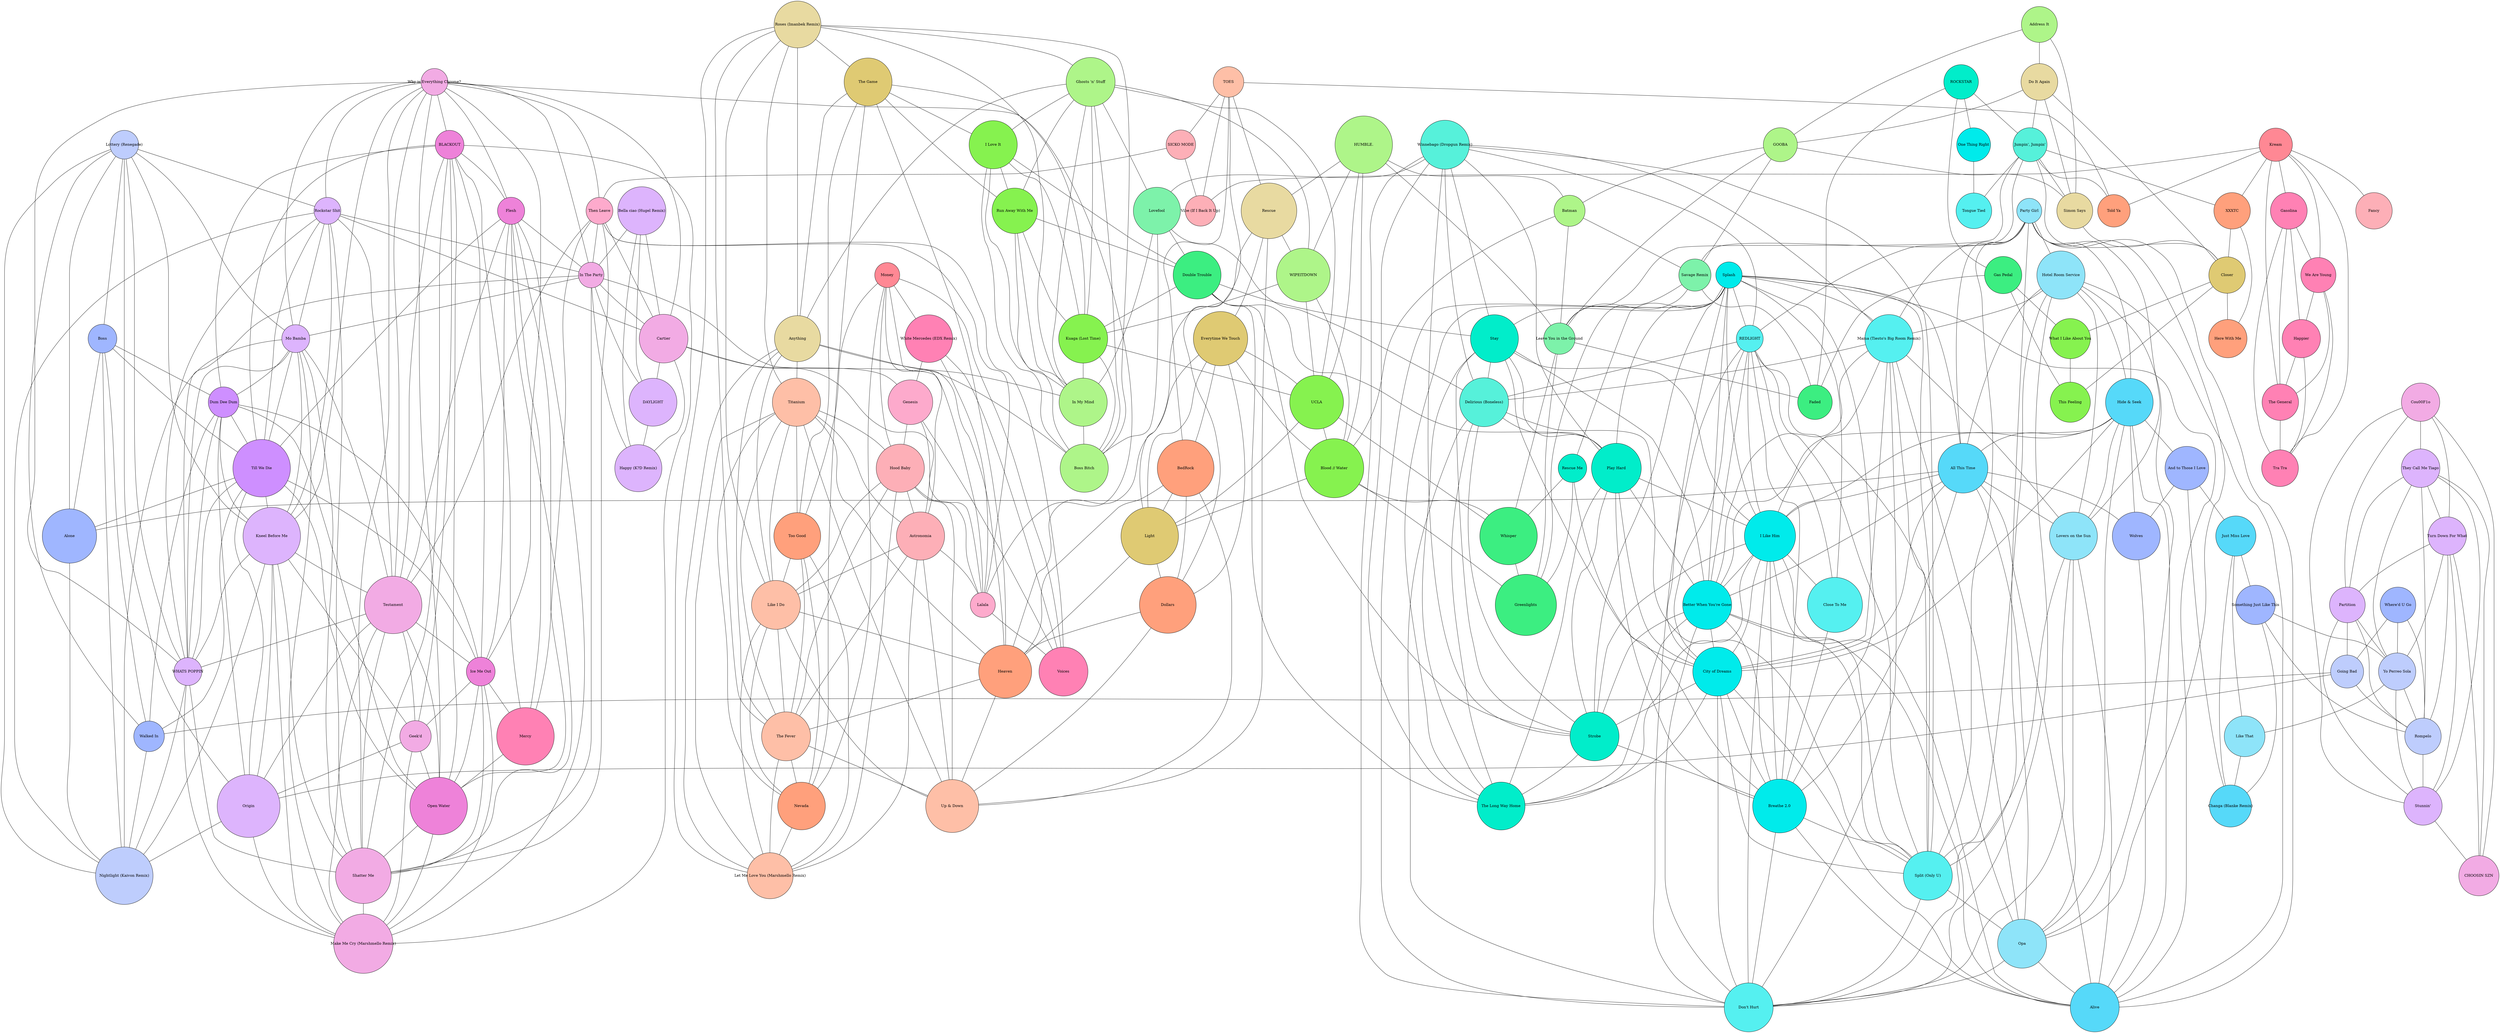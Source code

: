 strict graph {
  node [style=filled,shape=circle,fixedsize=true]
  "Bella ciao (Hugel Remix)" [fillcolor="#DDB4FD",width=2.52];
  "ROCKSTAR" [fillcolor="#01EDCA",width=1.8];
  "Party Girl" [fillcolor="#8EE4F9",width=1.3];
  "Splash" [fillcolor="#00EBEB",width=1.3800000000000001];
  "Roses (Imanbek Remix)" [fillcolor="#E8DAA1",width=2.44];
  "Why is Everything Chrome?" [fillcolor="#F2ABE4",width=1.4000000000000001];
  "BLACKOUT" [fillcolor="#EE82D9",width=1.5];
  "Address It" [fillcolor="#AEF589",width=1.8800000000000001];
  "Gas Pedal" [fillcolor="#3CEE81",width=1.94];
  "Lottery (Renegade)" [fillcolor="#BECDFD",width=1.5];
  "Rockstar Shit" [fillcolor="#DDB4FD",width=1.4000000000000001];
  "Co\u00F1o" [fillcolor="#F2ABE4",width=2.0];
  "TOES" [fillcolor="#FEBFA7",width=1.6];
  "Flesh" [fillcolor="#EE82D9",width=1.42];
  "Do It Again" [fillcolor="#E8DAA1",width=1.92];
  "Kream" [fillcolor="#FF8894",width=1.74];
  "SICKO MODE" [fillcolor="#FDAFB7",width=1.54];
  "They Call Me Tiago" [fillcolor="#DDB4FD",width=2.02];
  "GOOBA" [fillcolor="#AEF589",width=1.78];
  "Then Leave" [fillcolor="#FDAACC",width=1.4000000000000001];
  "Boss" [fillcolor="#9FB6FF",width=1.5];
  "Hotel Room Service" [fillcolor="#8EE4F9",width=2.52];
  "In The Party" [fillcolor="#F2ABE4",width=1.34];
  "Where'd U Go" [fillcolor="#9FB6FF",width=1.86];
  "Hide & Seek" [fillcolor="#56D9F9",width=2.48];
  "Winnebago (Dropgun Remix)" [fillcolor="#56F1DA",width=2.56];
  "HUMBLE." [fillcolor="#AEF589",width=3.0];
  "Mo Bamba" [fillcolor="#DDB4FD",width=1.46];
  "Money" [fillcolor="#FF8894",width=1.3];
  "Jumpin', Jumpin'" [fillcolor="#DFCA73",width=1.78];
  "Ghosts 'n' Stuff" [fillcolor="#AEF589",width=2.56];
  "Rescue" [fillcolor="#E8DAA1",width=2.9];
  "REDLIGHT" [fillcolor="#55F0F0",width=1.4000000000000001];
  "Dum Dee Dum" [fillcolor="#CE8FFF",width=1.6];
  "Till We Die" [fillcolor="#CE8FFF",width=3.0];
  "Kneel Before Me" [fillcolor="#DDB4FD",width=3.0];
  "Told Ya" [fillcolor="#FFA07C",width=1.7];
  "XXXTC" [fillcolor="#FFA07C",width=1.9000000000000001];
  "The Game" [fillcolor="#DFCA73",width=2.5];
  "Rescue Me" [fillcolor="#01EDCA",width=1.48];
  "Testament" [fillcolor="#F2ABE4",width=3.0];
  "I Love It" [fillcolor="#86F24F",width=2.52];
  "Gasolina" [fillcolor="#FF81B4",width=1.92];
  "And to Those I Love" [fillcolor="#9FB6FF",width=2.2800000000000002];
  "Cartier" [fillcolor="#F2ABE4",width=2.54];
  "Simon Says" [fillcolor="#E8DAA1",width=1.8800000000000001];
  "Anything" [fillcolor="#E8DAA1",width=2.4];
  "Titanium" [fillcolor="#FEBFA7",width=2.52];
  "Turn Down For What" [fillcolor="#DDB4FD",width=2.0];
  "Mama (Tiesto's Big Room Remix)" [fillcolor="#55F0F0",width=2.52];
  "White Mercedes (EDX Remix)" [fillcolor="#FF81B4",width=2.48];
  "Too Good" [fillcolor="#FFA07C",width=2.44];
  "Lovefool" [fillcolor="#7DF2AA",width=2.46];
  "Just Miss Love" [fillcolor="#56D9F9",width=2.1];
  "All This Time" [fillcolor="#56D9F9",width=2.6];
  "Genesis" [fillcolor="#FDAACC",width=2.34];
  "Run Away With Me" [fillcolor="#86F24F",width=2.38];
  "Double Trouble" [fillcolor="#3CEE81",width=2.5];
  "Stay" [fillcolor="#01EDCA",width=2.5];
  "Batman" [fillcolor="#AEF589",width=1.62];
  "Hood Baby" [fillcolor="#FDAFB7",width=2.52];
  "WIPEITDOWN" [fillcolor="#AEF589",width=2.8000000000000003];
  "Wolves" [fillcolor="#9FB6FF",width=2.5];
  "We Are Young" [fillcolor="#FF81B4",width=1.84];
  "Jumpin', Jumpin'" [fillcolor="#56F1DA",width=1.78];
  "Happier" [fillcolor="#FF81B4",width=2.0];
  "One Thing Right" [fillcolor="#00EBEB",width=1.76];
  "Delirious (Boneless)" [fillcolor="#56F1DA",width=2.56];
  "Everytime We Touch" [fillcolor="#DFCA73",width=2.84];
  "BedRock" [fillcolor="#FFA07C",width=2.96];
  "Closer" [fillcolor="#DFCA73",width=1.9000000000000001];
  "Play Hard" [fillcolor="#01EDCA",width=2.6];
  "Kuaga (Lost Time)" [fillcolor="#86F24F",width=2.56];
  "Something Just Like This" [fillcolor="#9FB6FF",width=2.06];
  "The General" [fillcolor="#FF81B4",width=1.9000000000000001];
  "Partition" [fillcolor="#DDB4FD",width=1.86];
  "UCLA" [fillcolor="#86F24F",width=2.8000000000000003];
  "Astronomia" [fillcolor="#FDAFB7",width=2.52];
  "Going Bad" [fillcolor="#BECDFD",width=1.72];
  "I Like Him" [fillcolor="#00EBEB",width=2.66];
  "Yo Perreo Sola" [fillcolor="#BECDFD",width=1.94];
  "Lalala" [fillcolor="#FDAACC",width=1.3];
  "Rompelo" [fillcolor="#BECDFD",width=1.9000000000000001];
  "Walked In" [fillcolor="#9FB6FF",width=1.6];
  "Tra Tra" [fillcolor="#FF81B4",width=1.92];
  "Ice Me Out" [fillcolor="#EE82D9",width=1.5];
  "Savage Remix" [fillcolor="#7DF2AA",width=1.68];
  "Vibe (If I Back It Up)" [fillcolor="#FDAFB7",width=1.6];
  "Stunnin'" [fillcolor="#DDB4FD",width=2.0];
  "Like That" [fillcolor="#8EE4F9",width=2.12];
  "Geek'd" [fillcolor="#F2ABE4",width=1.6400000000000001];
  "CHOOSIN SZN" [fillcolor="#F2ABE4",width=2.1];
  "WHATS POPPIN" [fillcolor="#DDB4FD",width=1.46];
  "DAYLIGHT" [fillcolor="#DDB4FD",width=2.5];
  "Better When You're Gone" [fillcolor="#00EBEB",width=2.56];
  "City of Dreams" [fillcolor="#00EBEB",width=2.56];
  "In My Mind" [fillcolor="#AEF589",width=2.52];
  "Like I Do" [fillcolor="#FEBFA7",width=2.56];
  "Blood // Water" [fillcolor="#86F24F",width=3.08];
  "Leave You in the Ground" [fillcolor="#7DF2AA",width=1.6400000000000001];
  "Fancy" [fillcolor="#FDAFB7",width=1.9000000000000001];
  "Boss Bitch" [fillcolor="#AEF589",width=2.52];
  "Alone" [fillcolor="#9FB6FF",width=2.84];
  "Light" [fillcolor="#DFCA73",width=3.0];
  "Strobe" [fillcolor="#01EDCA",width=2.56];
  "Dollars" [fillcolor="#FFA07C",width=2.96];
  "Here With Me" [fillcolor="#FFA07C",width=2.0];
  "Voices" [fillcolor="#FF81B4",width=2.56];
  "Heaven" [fillcolor="#FFA07C",width=2.7600000000000002];
  "Faded" [fillcolor="#3CEE81",width=1.8];
  "Lovers on the Sun" [fillcolor="#8EE4F9",width=2.5];
  "The Fever" [fillcolor="#FEBFA7",width=2.56];
  "The Long Way Home" [fillcolor="#01EDCA",width=2.5];
  "Changa (Blanke Remix)" [fillcolor="#56D9F9",width=2.2];
  "What I Like About You" [fillcolor="#86F24F",width=2.1];
  "This Feeling" [fillcolor="#86F24F",width=2.1];
  "Close To Me" [fillcolor="#55F0F0",width=2.88];
  "Origin" [fillcolor="#DDB4FD",width=3.2800000000000002];
  "Breathe 2.0" [fillcolor="#00EBEB",width=2.8000000000000003];
  "Tongue Tied" [fillcolor="#55F0F0",width=1.86];
  "Mercy" [fillcolor="#FF81B4",width=3.0];
  "Split (Only U)" [fillcolor="#55F0F0",width=2.56];
  "Nevada" [fillcolor="#FFA07C",width=2.48];
  "Nightlight (Kaivon Remix)" [fillcolor="#BECDFD",width=3.0];
  "Open Water" [fillcolor="#EE82D9",width=3.0];
  "Opa" [fillcolor="#8EE4F9",width=2.56];
  "Don't Hurt" [fillcolor="#55F0F0",width=2.56];
  "Whisper" [fillcolor="#3CEE81",width=3.0];
  "Shatter Me" [fillcolor="#F2ABE4",width=2.9];
  "Let Me Love You (Marshmello Remix)" [fillcolor="#FEBFA7",width=2.4];
  "Greenlights" [fillcolor="#3CEE81",width=3.2];
  "Alive" [fillcolor="#56D9F9",width=2.56];
  "Happy (K?D Remix)" [fillcolor="#DDB4FD",width=2.46];
  "Make Me Cry (Marshmello Remix)" [fillcolor="#F2ABE4",width=3.1];
  "Up & Down" [fillcolor="#FEBFA7",width=2.7600000000000002];
  "Bella ciao (Hugel Remix)" -- { "In The Party" "Cartier" "DAYLIGHT" "Happy (K?D Remix)" };
  "ROCKSTAR" -- { "Gas Pedal" "Jumpin', Jumpin'" "One Thing Right" "Faded" };
  "Party Girl" -- { "Hotel Room Service" "Hide & Seek" "REDLIGHT" "Mama (Tiesto's Big Room Remix)" "All This Time" "Lovers on the Sun" "Split (Only U)" "Opa" "Don't Hurt" "Alive" };
  "Splash" -- { "REDLIGHT" "Rescue Me" "Mama (Tiesto's Big Room Remix)" "All This Time" "Stay" "Play Hard" "I Like Him" "Better When You're Gone" "City of Dreams" "Strobe" "The Long Way Home" "Close To Me" "Breathe 2.0" "Split (Only U)" "Don't Hurt" "Alive" };
  "Roses (Imanbek Remix)" -- { "Ghosts 'n' Stuff" "The Game" "Anything" "Titanium" "In My Mind" "Like I Do" "Boss Bitch" "The Fever" "Let Me Love You (Marshmello Remix)" };
  "Why is Everything Chrome?" -- { "BLACKOUT" "Rockstar Shit" "Flesh" "Then Leave" "In The Party" "Mo Bamba" "Kneel Before Me" "Testament" "Cartier" "Lalala" "Ice Me Out" "WHATS POPPIN" "Open Water" "Shatter Me" };
  "BLACKOUT" -- { "Why is Everything Chrome?" "Flesh" "Dum Dee Dum" "Till We Die" "Testament" "Ice Me Out" "Geek'd" "Mercy" "Open Water" "Shatter Me" "Make Me Cry (Marshmello Remix)" };
  "Address It" -- { "Do It Again" "GOOBA" "Simon Says" };
  "Gas Pedal" -- { "ROCKSTAR" "Faded" "What I Like About You" "This Feeling" };
  "Lottery (Renegade)" -- { "Rockstar Shit" "Boss" "Mo Bamba" "Kneel Before Me" "Walked In" "WHATS POPPIN" "Alone" "Origin" "Nightlight (Kaivon Remix)" };
  "Rockstar Shit" -- { "Why is Everything Chrome?" "Lottery (Renegade)" "In The Party" "Mo Bamba" "Till We Die" "Kneel Before Me" "Testament" "Cartier" "WHATS POPPIN" "Nightlight (Kaivon Remix)" "Shatter Me" };
  "Co\u00F1o" -- { "They Call Me Tiago" "Turn Down For What" "Partition" "Stunnin'" "CHOOSIN SZN" };
  "TOES" -- { "SICKO MODE" "Rescue" "Told Ya" "BedRock" "Vibe (If I Back It Up)" "Dollars" };
  "Flesh" -- { "Why is Everything Chrome?" "BLACKOUT" "In The Party" "Till We Die" "Testament" "Ice Me Out" "Mercy" "Open Water" "Shatter Me" "Make Me Cry (Marshmello Remix)" };
  "Do It Again" -- { "Address It" "GOOBA" "Jumpin', Jumpin'" "Simon Says" "Closer" };
  "Kream" -- { "Told Ya" "XXXTC" "Gasolina" "We Are Young" "The General" "Tra Tra" "Vibe (If I Back It Up)" "Fancy" };
  "SICKO MODE" -- { "TOES" "Then Leave" "Vibe (If I Back It Up)" };
  "They Call Me Tiago" -- { "Co\u00F1o" "Turn Down For What" "Partition" "Yo Perreo Sola" "Rompelo" "Stunnin'" "CHOOSIN SZN" };
  "GOOBA" -- { "Address It" "Do It Again" "Simon Says" "Batman" "Savage Remix" "Leave You in the Ground" };
  "Then Leave" -- { "Why is Everything Chrome?" "SICKO MODE" "In The Party" "Testament" "Cartier" "Lalala" "Voices" "Mercy" "Shatter Me" };
  "Boss" -- { "Lottery (Renegade)" "Dum Dee Dum" "Till We Die" "Walked In" "Alone" "Nightlight (Kaivon Remix)" };
  "Hotel Room Service" -- { "Party Girl" "Hide & Seek" "Mama (Tiesto's Big Room Remix)" "All This Time" "Lovers on the Sun" "Split (Only U)" "Opa" "Don't Hurt" "Alive" };
  "In The Party" -- { "Bella ciao (Hugel Remix)" "Why is Everything Chrome?" "Rockstar Shit" "Flesh" "Then Leave" "Mo Bamba" "Cartier" "Lalala" "WHATS POPPIN" "DAYLIGHT" "Shatter Me" "Happy (K?D Remix)" };
  "Where'd U Go" -- { "Going Bad" "Yo Perreo Sola" "Rompelo" };
  "Hide & Seek" -- { "Party Girl" "Hotel Room Service" "And to Those I Love" "All This Time" "Wolves" "I Like Him" "Better When You're Gone" "City of Dreams" "Lovers on the Sun" "Opa" "Alive" };
  "Winnebago (Dropgun Remix)" -- { "REDLIGHT" "Mama (Tiesto's Big Room Remix)" "Lovefool" "Stay" "Delirious (Boneless)" "Play Hard" "Strobe" "The Long Way Home" "Split (Only U)" "Don't Hurt" };
  "HUMBLE." -- { "Rescue" "Batman" "WIPEITDOWN" "UCLA" "Blood // Water" "Leave You in the Ground" };
  "Mo Bamba" -- { "Why is Everything Chrome?" "Lottery (Renegade)" "Rockstar Shit" "In The Party" "Dum Dee Dum" "Till We Die" "Kneel Before Me" "Testament" "WHATS POPPIN" "Nightlight (Kaivon Remix)" "Shatter Me" "Make Me Cry (Marshmello Remix)" };
  "Money" -- { "White Mercedes (EDX Remix)" "Too Good" "Hood Baby" "Astronomia" "Voices" "Heaven" "Nevada" };
  "Jumpin', Jumpin'" -- { "Do It Again" "Told Ya" "XXXTC" "Simon Says" "Closer" };
  "Ghosts 'n' Stuff" -- { "Roses (Imanbek Remix)" "I Love It" "Anything" "Lovefool" "Run Away With Me" "WIPEITDOWN" "Kuaga (Lost Time)" "UCLA" "In My Mind" "Boss Bitch" };
  "Rescue" -- { "TOES" "HUMBLE." "WIPEITDOWN" "Everytime We Touch" "Light" "Up & Down" };
  "REDLIGHT" -- { "Party Girl" "Splash" "Winnebago (Dropgun Remix)" "Delirious (Boneless)" "I Like Him" "Better When You're Gone" "City of Dreams" "Close To Me" "Breathe 2.0" "Split (Only U)" "Opa" "Don't Hurt" };
  "Dum Dee Dum" -- { "BLACKOUT" "Boss" "Mo Bamba" "Till We Die" "Kneel Before Me" "Walked In" "Ice Me Out" "WHATS POPPIN" "Origin" "Open Water" };
  "Till We Die" -- { "BLACKOUT" "Rockstar Shit" "Flesh" "Boss" "Mo Bamba" "Dum Dee Dum" "Kneel Before Me" "Walked In" "Ice Me Out" "WHATS POPPIN" "Alone" "Origin" "Open Water" };
  "Kneel Before Me" -- { "Why is Everything Chrome?" "Lottery (Renegade)" "Rockstar Shit" "Mo Bamba" "Dum Dee Dum" "Till We Die" "Testament" "Geek'd" "WHATS POPPIN" "Origin" "Nightlight (Kaivon Remix)" "Shatter Me" "Make Me Cry (Marshmello Remix)" };
  "Told Ya" -- { "TOES" "Kream" "Jumpin', Jumpin'" };
  "XXXTC" -- { "Kream" "Jumpin', Jumpin'" "Closer" "Here With Me" };
  "The Game" -- { "Roses (Imanbek Remix)" "I Love It" "Anything" "Too Good" "Run Away With Me" "Kuaga (Lost Time)" "Heaven" "Nevada" };
  "Rescue Me" -- { "Splash" "Breathe 2.0" "Whisper" "Greenlights" };
  "Testament" -- { "Why is Everything Chrome?" "BLACKOUT" "Rockstar Shit" "Flesh" "Then Leave" "Mo Bamba" "Kneel Before Me" "Ice Me Out" "Geek'd" "WHATS POPPIN" "Origin" "Open Water" "Shatter Me" "Make Me Cry (Marshmello Remix)" };
  "I Love It" -- { "Ghosts 'n' Stuff" "The Game" "Run Away With Me" "Double Trouble" "Kuaga (Lost Time)" "In My Mind" "Boss Bitch" };
  "Gasolina" -- { "Kream" "We Are Young" "Happier" "The General" "Tra Tra" };
  "And to Those I Love" -- { "Hide & Seek" "Just Miss Love" "Wolves" "Changa (Blanke Remix)" };
  "Cartier" -- { "Bella ciao (Hugel Remix)" "Why is Everything Chrome?" "Rockstar Shit" "Then Leave" "In The Party" "Genesis" "Lalala" "DAYLIGHT" "Happy (K?D Remix)" };
  "Simon Says" -- { "Address It" "Do It Again" "GOOBA" "Jumpin', Jumpin'" "Closer" };
  "Anything" -- { "Roses (Imanbek Remix)" "Ghosts 'n' Stuff" "The Game" "Titanium" "In My Mind" "Like I Do" "Boss Bitch" "The Fever" "Let Me Love You (Marshmello Remix)" };
  "Titanium" -- { "Roses (Imanbek Remix)" "Anything" "Too Good" "Hood Baby" "Astronomia" "Like I Do" "Heaven" "The Fever" "Nevada" "Let Me Love You (Marshmello Remix)" "Up & Down" };
  "Turn Down For What" -- { "Co\u00F1o" "They Call Me Tiago" "Partition" "Yo Perreo Sola" "Rompelo" "Stunnin'" "CHOOSIN SZN" };
  "Mama (Tiesto's Big Room Remix)" -- { "Party Girl" "Splash" "Hotel Room Service" "Winnebago (Dropgun Remix)" "Delirious (Boneless)" "I Like Him" "Better When You're Gone" "City of Dreams" "Lovers on the Sun" "Split (Only U)" "Opa" "Don't Hurt" };
  "White Mercedes (EDX Remix)" -- { "Money" "Genesis" "Lalala" "Voices" };
  "Too Good" -- { "Money" "The Game" "Titanium" "Like I Do" "The Fever" "Nevada" "Let Me Love You (Marshmello Remix)" };
  "Lovefool" -- { "Winnebago (Dropgun Remix)" "Ghosts 'n' Stuff" "Double Trouble" "Delirious (Boneless)" "In My Mind" "Boss Bitch" };
  "Just Miss Love" -- { "And to Those I Love" "Something Just Like This" "Like That" "Changa (Blanke Remix)" };
  "All This Time" -- { "Party Girl" "Splash" "Hotel Room Service" "Hide & Seek" "Wolves" "I Like Him" "Better When You're Gone" "City of Dreams" "Alone" "Lovers on the Sun" "Breathe 2.0" "Opa" "Alive" };
  "Genesis" -- { "Cartier" "White Mercedes (EDX Remix)" "Hood Baby" "Astronomia" "Voices" };
  "Run Away With Me" -- { "Ghosts 'n' Stuff" "The Game" "I Love It" "Double Trouble" "Kuaga (Lost Time)" "In My Mind" "Boss Bitch" };
  "Double Trouble" -- { "I Love It" "Lovefool" "Run Away With Me" "Stay" "Play Hard" "Kuaga (Lost Time)" "Strobe" "The Long Way Home" };
  "Stay" -- { "Splash" "Winnebago (Dropgun Remix)" "Double Trouble" "Delirious (Boneless)" "Play Hard" "I Like Him" "Better When You're Gone" "City of Dreams" "Strobe" "The Long Way Home" };
  "Batman" -- { "GOOBA" "HUMBLE." "Savage Remix" "Blood // Water" "Leave You in the Ground" };
  "Hood Baby" -- { "Money" "Titanium" "Genesis" "Astronomia" "Lalala" "Like I Do" "The Fever" "Let Me Love You (Marshmello Remix)" "Up & Down" };
  "WIPEITDOWN" -- { "HUMBLE." "Ghosts 'n' Stuff" "Rescue" "Kuaga (Lost Time)" "UCLA" "Blood // Water" };
  "Wolves" -- { "Hide & Seek" "And to Those I Love" "All This Time" "Alive" };
  "We Are Young" -- { "Kream" "Gasolina" "Happier" "The General" "Tra Tra" };
  "Jumpin', Jumpin'" -- { "ROCKSTAR" "Savage Remix" "Leave You in the Ground" "Tongue Tied" };
  "Happier" -- { "Gasolina" "We Are Young" "The General" "Tra Tra" };
  "One Thing Right" -- { "ROCKSTAR" "Tongue Tied" };
  "Delirious (Boneless)" -- { "Winnebago (Dropgun Remix)" "REDLIGHT" "Mama (Tiesto's Big Room Remix)" "Lovefool" "Stay" "Play Hard" "Strobe" "The Long Way Home" "Split (Only U)" "Don't Hurt" };
  "Everytime We Touch" -- { "Rescue" "BedRock" "UCLA" "Blood // Water" "Light" "Dollars" "Heaven" };
  "BedRock" -- { "TOES" "Everytime We Touch" "Light" "Dollars" "Heaven" "Up & Down" };
  "Closer" -- { "Do It Again" "Jumpin', Jumpin'" "XXXTC" "Simon Says" "Here With Me" "What I Like About You" "This Feeling" };
  "Play Hard" -- { "Splash" "Winnebago (Dropgun Remix)" "Double Trouble" "Stay" "Delirious (Boneless)" "I Like Him" "Better When You're Gone" "City of Dreams" "Strobe" "The Long Way Home" "Breathe 2.0" };
  "Kuaga (Lost Time)" -- { "Ghosts 'n' Stuff" "The Game" "I Love It" "Run Away With Me" "Double Trouble" "WIPEITDOWN" "UCLA" "In My Mind" "Boss Bitch" };
  "Something Just Like This" -- { "Just Miss Love" "Yo Perreo Sola" "Rompelo" "Changa (Blanke Remix)" };
  "The General" -- { "Kream" "Gasolina" "We Are Young" "Happier" "Tra Tra" };
  "Partition" -- { "Co\u00F1o" "They Call Me Tiago" "Turn Down For What" "Going Bad" "Yo Perreo Sola" "Rompelo" "Stunnin'" };
  "UCLA" -- { "HUMBLE." "Ghosts 'n' Stuff" "WIPEITDOWN" "Everytime We Touch" "Kuaga (Lost Time)" "Blood // Water" "Light" "Whisper" };
  "Astronomia" -- { "Money" "Titanium" "Genesis" "Hood Baby" "Lalala" "Like I Do" "The Fever" "Let Me Love You (Marshmello Remix)" "Up & Down" };
  "Going Bad" -- { "Where'd U Go" "Partition" "Rompelo" "Walked In" "Origin" };
  "I Like Him" -- { "Splash" "Hide & Seek" "REDLIGHT" "Mama (Tiesto's Big Room Remix)" "All This Time" "Stay" "Play Hard" "Better When You're Gone" "City of Dreams" "Strobe" "The Long Way Home" "Close To Me" "Breathe 2.0" "Split (Only U)" "Don't Hurt" "Alive" };
  "Yo Perreo Sola" -- { "They Call Me Tiago" "Where'd U Go" "Turn Down For What" "Something Just Like This" "Partition" "Rompelo" "Stunnin'" "Like That" };
  "Lalala" -- { "Why is Everything Chrome?" "Then Leave" "In The Party" "Cartier" "White Mercedes (EDX Remix)" "Hood Baby" "Astronomia" "Voices" };
  "Rompelo" -- { "They Call Me Tiago" "Where'd U Go" "Turn Down For What" "Something Just Like This" "Partition" "Going Bad" "Yo Perreo Sola" "Stunnin'" };
  "Walked In" -- { "Lottery (Renegade)" "Boss" "Dum Dee Dum" "Till We Die" "Going Bad" "Nightlight (Kaivon Remix)" };
  "Tra Tra" -- { "Kream" "Gasolina" "We Are Young" "Happier" "The General" };
  "Ice Me Out" -- { "Why is Everything Chrome?" "BLACKOUT" "Flesh" "Dum Dee Dum" "Till We Die" "Testament" "Geek'd" "Mercy" "Open Water" "Shatter Me" "Make Me Cry (Marshmello Remix)" };
  "Savage Remix" -- { "GOOBA" "Batman" "Jumpin', Jumpin'" "Leave You in the Ground" "Faded" "Greenlights" };
  "Vibe (If I Back It Up)" -- { "TOES" "Kream" "SICKO MODE" };
  "Stunnin'" -- { "Co\u00F1o" "They Call Me Tiago" "Turn Down For What" "Partition" "Yo Perreo Sola" "Rompelo" "CHOOSIN SZN" };
  "Like That" -- { "Just Miss Love" "Yo Perreo Sola" "Changa (Blanke Remix)" };
  "Geek'd" -- { "BLACKOUT" "Kneel Before Me" "Testament" "Ice Me Out" "Origin" "Open Water" "Make Me Cry (Marshmello Remix)" };
  "CHOOSIN SZN" -- { "Co\u00F1o" "They Call Me Tiago" "Turn Down For What" "Stunnin'" };
  "WHATS POPPIN" -- { "Why is Everything Chrome?" "Lottery (Renegade)" "Rockstar Shit" "In The Party" "Mo Bamba" "Dum Dee Dum" "Till We Die" "Kneel Before Me" "Testament" "Nightlight (Kaivon Remix)" "Shatter Me" "Make Me Cry (Marshmello Remix)" };
  "DAYLIGHT" -- { "Bella ciao (Hugel Remix)" "In The Party" "Cartier" "Happy (K?D Remix)" };
  "Better When You're Gone" -- { "Splash" "Hide & Seek" "REDLIGHT" "Mama (Tiesto's Big Room Remix)" "All This Time" "Stay" "Play Hard" "I Like Him" "City of Dreams" "Strobe" "The Long Way Home" "Breathe 2.0" "Split (Only U)" "Don't Hurt" "Alive" };
  "City of Dreams" -- { "Splash" "Hide & Seek" "REDLIGHT" "Mama (Tiesto's Big Room Remix)" "All This Time" "Stay" "Play Hard" "I Like Him" "Better When You're Gone" "Strobe" "The Long Way Home" "Breathe 2.0" "Split (Only U)" "Don't Hurt" "Alive" };
  "In My Mind" -- { "Roses (Imanbek Remix)" "Ghosts 'n' Stuff" "I Love It" "Anything" "Lovefool" "Run Away With Me" "Kuaga (Lost Time)" "Boss Bitch" };
  "Like I Do" -- { "Roses (Imanbek Remix)" "Anything" "Titanium" "Too Good" "Hood Baby" "Astronomia" "Heaven" "The Fever" "Nevada" "Let Me Love You (Marshmello Remix)" "Up & Down" };
  "Blood // Water" -- { "HUMBLE." "Batman" "WIPEITDOWN" "Everytime We Touch" "UCLA" "Light" "Whisper" "Greenlights" };
  "Leave You in the Ground" -- { "GOOBA" "HUMBLE." "Batman" "Jumpin', Jumpin'" "Savage Remix" "Faded" "Whisper" "Greenlights" };
  "Fancy" -- { "Kream" };
  "Boss Bitch" -- { "Roses (Imanbek Remix)" "Ghosts 'n' Stuff" "I Love It" "Anything" "Lovefool" "Run Away With Me" "Kuaga (Lost Time)" "In My Mind" };
  "Alone" -- { "Lottery (Renegade)" "Boss" "Till We Die" "All This Time" "Nightlight (Kaivon Remix)" };
  "Light" -- { "Rescue" "Everytime We Touch" "BedRock" "UCLA" "Blood // Water" "Dollars" "Heaven" };
  "Strobe" -- { "Splash" "Winnebago (Dropgun Remix)" "Double Trouble" "Stay" "Delirious (Boneless)" "Play Hard" "I Like Him" "Better When You're Gone" "City of Dreams" "The Long Way Home" "Breathe 2.0" };
  "Dollars" -- { "TOES" "Everytime We Touch" "BedRock" "Light" "Heaven" "Up & Down" };
  "Here With Me" -- { "XXXTC" "Closer" };
  "Voices" -- { "Then Leave" "Money" "White Mercedes (EDX Remix)" "Genesis" "Lalala" };
  "Heaven" -- { "Money" "The Game" "Titanium" "Everytime We Touch" "BedRock" "Like I Do" "Light" "Dollars" "The Fever" "Up & Down" };
  "Faded" -- { "ROCKSTAR" "Gas Pedal" "Savage Remix" "Leave You in the Ground" };
  "Lovers on the Sun" -- { "Party Girl" "Hotel Room Service" "Hide & Seek" "Mama (Tiesto's Big Room Remix)" "All This Time" "Split (Only U)" "Opa" "Don't Hurt" "Alive" };
  "The Fever" -- { "Roses (Imanbek Remix)" "Anything" "Titanium" "Too Good" "Hood Baby" "Astronomia" "Like I Do" "Heaven" "Nevada" "Let Me Love You (Marshmello Remix)" "Up & Down" };
  "The Long Way Home" -- { "Splash" "Winnebago (Dropgun Remix)" "Double Trouble" "Stay" "Delirious (Boneless)" "Play Hard" "I Like Him" "Better When You're Gone" "City of Dreams" "Strobe" };
  "Changa (Blanke Remix)" -- { "And to Those I Love" "Just Miss Love" "Something Just Like This" "Like That" };
  "What I Like About You" -- { "Gas Pedal" "Closer" "This Feeling" };
  "This Feeling" -- { "Gas Pedal" "Closer" "What I Like About You" };
  "Close To Me" -- { "Splash" "REDLIGHT" "I Like Him" "Breathe 2.0" };
  "Origin" -- { "Lottery (Renegade)" "Dum Dee Dum" "Till We Die" "Kneel Before Me" "Testament" "Going Bad" "Geek'd" "Nightlight (Kaivon Remix)" "Make Me Cry (Marshmello Remix)" };
  "Breathe 2.0" -- { "Splash" "REDLIGHT" "Rescue Me" "All This Time" "Play Hard" "I Like Him" "Better When You're Gone" "City of Dreams" "Strobe" "Close To Me" "Split (Only U)" "Don't Hurt" "Alive" };
  "Tongue Tied" -- { "Jumpin', Jumpin'" "One Thing Right" };
  "Mercy" -- { "BLACKOUT" "Flesh" "Then Leave" "Ice Me Out" "Open Water" };
  "Split (Only U)" -- { "Party Girl" "Splash" "Hotel Room Service" "Winnebago (Dropgun Remix)" "REDLIGHT" "Mama (Tiesto's Big Room Remix)" "Delirious (Boneless)" "I Like Him" "Better When You're Gone" "City of Dreams" "Lovers on the Sun" "Breathe 2.0" "Opa" "Don't Hurt" };
  "Nevada" -- { "Money" "The Game" "Titanium" "Too Good" "Like I Do" "The Fever" "Let Me Love You (Marshmello Remix)" };
  "Nightlight (Kaivon Remix)" -- { "Lottery (Renegade)" "Rockstar Shit" "Boss" "Mo Bamba" "Kneel Before Me" "Walked In" "WHATS POPPIN" "Alone" "Origin" };
  "Open Water" -- { "Why is Everything Chrome?" "BLACKOUT" "Flesh" "Dum Dee Dum" "Till We Die" "Testament" "Ice Me Out" "Geek'd" "Mercy" "Shatter Me" "Make Me Cry (Marshmello Remix)" };
  "Opa" -- { "Party Girl" "Hotel Room Service" "Hide & Seek" "REDLIGHT" "Mama (Tiesto's Big Room Remix)" "All This Time" "Lovers on the Sun" "Split (Only U)" "Don't Hurt" "Alive" };
  "Don't Hurt" -- { "Party Girl" "Splash" "Hotel Room Service" "Winnebago (Dropgun Remix)" "REDLIGHT" "Mama (Tiesto's Big Room Remix)" "Delirious (Boneless)" "I Like Him" "Better When You're Gone" "City of Dreams" "Lovers on the Sun" "Breathe 2.0" "Split (Only U)" "Opa" };
  "Whisper" -- { "Rescue Me" "UCLA" "Blood // Water" "Leave You in the Ground" "Greenlights" };
  "Shatter Me" -- { "Why is Everything Chrome?" "BLACKOUT" "Rockstar Shit" "Flesh" "Then Leave" "In The Party" "Mo Bamba" "Kneel Before Me" "Testament" "Ice Me Out" "WHATS POPPIN" "Open Water" "Make Me Cry (Marshmello Remix)" };
  "Let Me Love You (Marshmello Remix)" -- { "Roses (Imanbek Remix)" "Anything" "Titanium" "Too Good" "Hood Baby" "Astronomia" "Like I Do" "The Fever" "Nevada" };
  "Greenlights" -- { "Rescue Me" "Savage Remix" "Blood // Water" "Leave You in the Ground" "Whisper" };
  "Alive" -- { "Party Girl" "Splash" "Hotel Room Service" "Hide & Seek" "All This Time" "Wolves" "I Like Him" "Better When You're Gone" "City of Dreams" "Lovers on the Sun" "Breathe 2.0" "Opa" };
  "Happy (K?D Remix)" -- { "Bella ciao (Hugel Remix)" "In The Party" "Cartier" "DAYLIGHT" };
  "Make Me Cry (Marshmello Remix)" -- { "BLACKOUT" "Flesh" "Mo Bamba" "Kneel Before Me" "Testament" "Ice Me Out" "Geek'd" "WHATS POPPIN" "Origin" "Open Water" "Shatter Me" };
  "Up & Down" -- { "Rescue" "Titanium" "Hood Baby" "BedRock" "Astronomia" "Like I Do" "Dollars" "Heaven" "The Fever" };
}